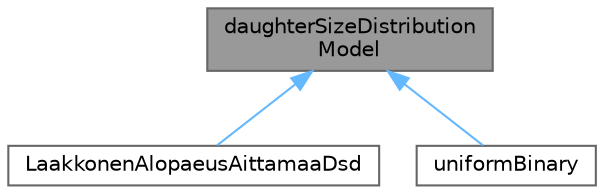 digraph "daughterSizeDistributionModel"
{
 // LATEX_PDF_SIZE
  bgcolor="transparent";
  edge [fontname=Helvetica,fontsize=10,labelfontname=Helvetica,labelfontsize=10];
  node [fontname=Helvetica,fontsize=10,shape=box,height=0.2,width=0.4];
  Node1 [id="Node000001",label="daughterSizeDistribution\lModel",height=0.2,width=0.4,color="gray40", fillcolor="grey60", style="filled", fontcolor="black",tooltip="Base class for daughter size distribution models."];
  Node1 -> Node2 [id="edge1_Node000001_Node000002",dir="back",color="steelblue1",style="solid",tooltip=" "];
  Node2 [id="Node000002",label="LaakkonenAlopaeusAittamaaDsd",height=0.2,width=0.4,color="gray40", fillcolor="white", style="filled",URL="$classFoam_1_1diameterModels_1_1daughterSizeDistributionModels_1_1LaakkonenAlopaeusAittamaaDsd.html",tooltip="Daughter size distribution model used by Laakkonen et al. (2006). Note that it must be multiplied by ..."];
  Node1 -> Node3 [id="edge2_Node000001_Node000003",dir="back",color="steelblue1",style="solid",tooltip=" "];
  Node3 [id="Node000003",label="uniformBinary",height=0.2,width=0.4,color="gray40", fillcolor="white", style="filled",URL="$classFoam_1_1diameterModels_1_1daughterSizeDistributionModels_1_1uniformBinary.html",tooltip="Uniform binary daughter size distribution. Used for verification and validation of the breakup formul..."];
}
